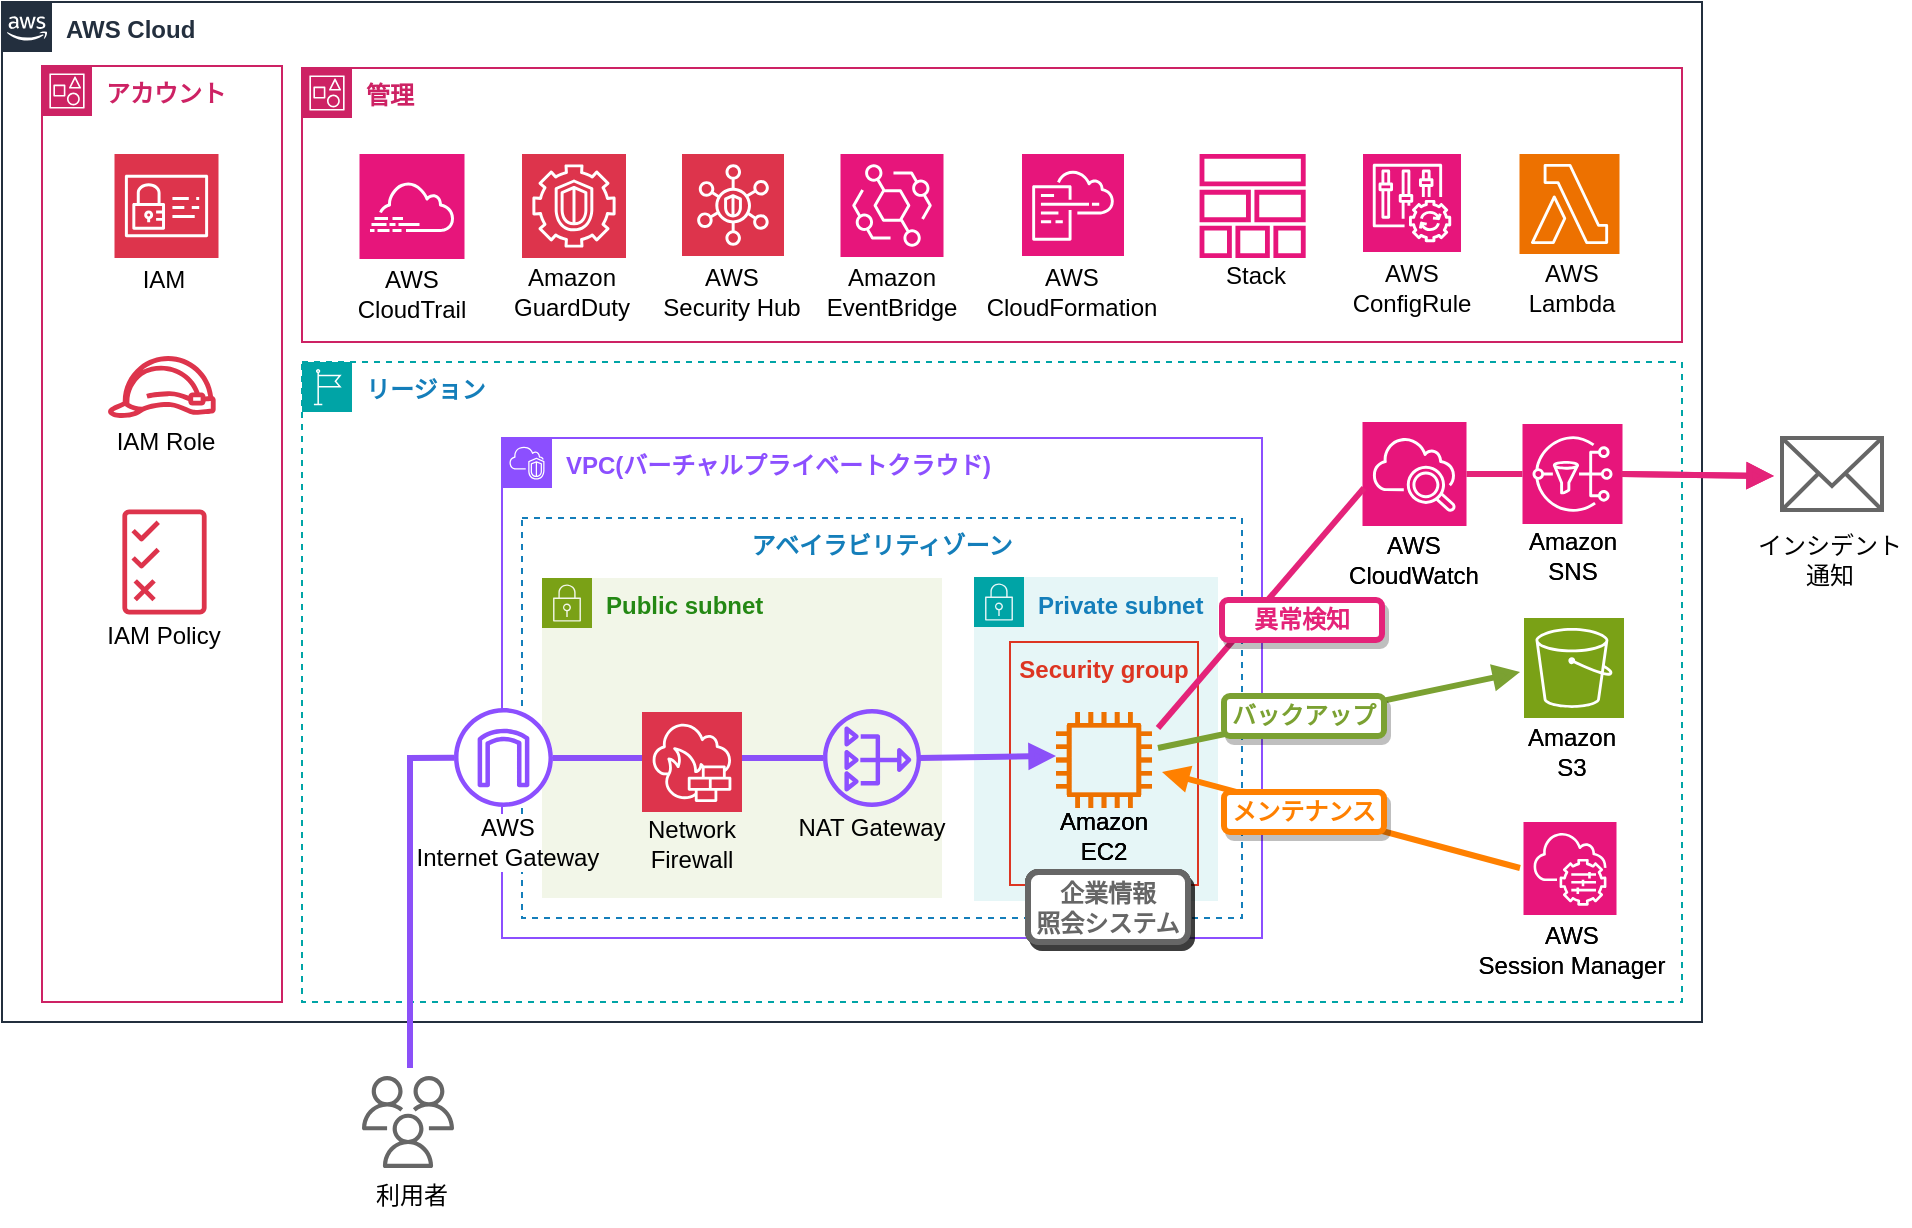 <mxfile version="26.1.2">
  <diagram id="wS0xfYaGGSN6uK0Eu00o" name="修正版">
    <mxGraphModel dx="1188" dy="629" grid="1" gridSize="10" guides="1" tooltips="1" connect="1" arrows="1" fold="1" page="1" pageScale="1" pageWidth="827" pageHeight="1169" math="0" shadow="0">
      <root>
        <mxCell id="0" />
        <mxCell id="ag140qJKRGpbqsQz48VF-1" value="AWS Cloud" style="locked=1;" parent="0" />
        <mxCell id="ag140qJKRGpbqsQz48VF-56" value="" style="sketch=0;outlineConnect=0;fontColor=#232F3E;gradientColor=none;fillColor=#ED7100;strokeColor=none;dashed=0;verticalLabelPosition=bottom;verticalAlign=top;align=center;html=1;fontSize=12;fontStyle=0;aspect=fixed;pointerEvents=1;shape=mxgraph.aws4.instance2;" parent="ag140qJKRGpbqsQz48VF-1" vertex="1">
          <mxGeometry x="607.001" y="465" width="48" height="48" as="geometry" />
        </mxCell>
        <mxCell id="ag140qJKRGpbqsQz48VF-275" value="&lt;b&gt;管理&lt;/b&gt;" style="points=[[0,0],[0.25,0],[0.5,0],[0.75,0],[1,0],[1,0.25],[1,0.5],[1,0.75],[1,1],[0.75,1],[0.5,1],[0.25,1],[0,1],[0,0.75],[0,0.5],[0,0.25]];outlineConnect=0;gradientColor=none;html=1;whiteSpace=wrap;fontSize=12;fontStyle=0;container=1;pointerEvents=0;collapsible=0;recursiveResize=0;shape=mxgraph.aws4.group;grIcon=mxgraph.aws4.group_account;strokeColor=#CD2264;fillColor=none;verticalAlign=top;align=left;spacingLeft=30;fontColor=#CD2264;dashed=0;" parent="ag140qJKRGpbqsQz48VF-1" vertex="1">
          <mxGeometry x="230" y="183" width="690" height="137" as="geometry" />
        </mxCell>
        <mxCell id="ag140qJKRGpbqsQz48VF-276" value="" style="sketch=0;points=[[0,0,0],[0.25,0,0],[0.5,0,0],[0.75,0,0],[1,0,0],[0,1,0],[0.25,1,0],[0.5,1,0],[0.75,1,0],[1,1,0],[0,0.25,0],[0,0.5,0],[0,0.75,0],[1,0.25,0],[1,0.5,0],[1,0.75,0]];points=[[0,0,0],[0.25,0,0],[0.5,0,0],[0.75,0,0],[1,0,0],[0,1,0],[0.25,1,0],[0.5,1,0],[0.75,1,0],[1,1,0],[0,0.25,0],[0,0.5,0],[0,0.75,0],[1,0.25,0],[1,0.5,0],[1,0.75,0]];outlineConnect=0;fontColor=#232F3E;fillColor=#E7157B;strokeColor=#ffffff;dashed=0;verticalLabelPosition=bottom;verticalAlign=top;align=center;html=1;fontSize=12;fontStyle=0;aspect=fixed;shape=mxgraph.aws4.resourceIcon;resIcon=mxgraph.aws4.cloudtrail;" parent="ag140qJKRGpbqsQz48VF-275" vertex="1">
          <mxGeometry x="28.75" y="43" width="52.5" height="52.5" as="geometry" />
        </mxCell>
        <mxCell id="ag140qJKRGpbqsQz48VF-277" value="AWS&lt;div&gt;CloudTrail&lt;/div&gt;" style="text;html=1;align=center;verticalAlign=middle;whiteSpace=wrap;rounded=0;" parent="ag140qJKRGpbqsQz48VF-275" vertex="1">
          <mxGeometry x="10" y="97.5" width="90" height="30.5" as="geometry" />
        </mxCell>
        <mxCell id="ag140qJKRGpbqsQz48VF-278" value="" style="sketch=0;points=[[0,0,0],[0.25,0,0],[0.5,0,0],[0.75,0,0],[1,0,0],[0,1,0],[0.25,1,0],[0.5,1,0],[0.75,1,0],[1,1,0],[0,0.25,0],[0,0.5,0],[0,0.75,0],[1,0.25,0],[1,0.5,0],[1,0.75,0]];outlineConnect=0;fontColor=#232F3E;fillColor=#E7157B;strokeColor=#ffffff;dashed=0;verticalLabelPosition=bottom;verticalAlign=top;align=center;html=1;fontSize=12;fontStyle=0;aspect=fixed;shape=mxgraph.aws4.resourceIcon;resIcon=mxgraph.aws4.eventbridge;" parent="ag140qJKRGpbqsQz48VF-275" vertex="1">
          <mxGeometry x="269.25" y="43" width="51.5" height="51.5" as="geometry" />
        </mxCell>
        <mxCell id="ag140qJKRGpbqsQz48VF-279" value="&lt;div&gt;Amazon&lt;/div&gt;EventBridge" style="text;html=1;align=center;verticalAlign=middle;whiteSpace=wrap;rounded=0;" parent="ag140qJKRGpbqsQz48VF-275" vertex="1">
          <mxGeometry x="250" y="96.5" width="90" height="31.5" as="geometry" />
        </mxCell>
        <mxCell id="ag140qJKRGpbqsQz48VF-280" value="" style="sketch=0;outlineConnect=0;fontColor=#232F3E;gradientColor=none;fillColor=#E7157B;strokeColor=none;dashed=0;verticalLabelPosition=bottom;verticalAlign=top;align=center;html=1;fontSize=12;fontStyle=0;aspect=fixed;pointerEvents=1;shape=mxgraph.aws4.stack;" parent="ag140qJKRGpbqsQz48VF-275" vertex="1">
          <mxGeometry x="448.63" y="43" width="53.37" height="52" as="geometry" />
        </mxCell>
        <mxCell id="ag140qJKRGpbqsQz48VF-281" value="&lt;div&gt;Stack&lt;/div&gt;" style="text;html=1;align=center;verticalAlign=middle;whiteSpace=wrap;rounded=0;" parent="ag140qJKRGpbqsQz48VF-275" vertex="1">
          <mxGeometry x="432" y="94.5" width="90" height="18.5" as="geometry" />
        </mxCell>
        <mxCell id="ag140qJKRGpbqsQz48VF-282" value="" style="sketch=0;points=[[0,0,0],[0.25,0,0],[0.5,0,0],[0.75,0,0],[1,0,0],[0,1,0],[0.25,1,0],[0.5,1,0],[0.75,1,0],[1,1,0],[0,0.25,0],[0,0.5,0],[0,0.75,0],[1,0.25,0],[1,0.5,0],[1,0.75,0]];points=[[0,0,0],[0.25,0,0],[0.5,0,0],[0.75,0,0],[1,0,0],[0,1,0],[0.25,1,0],[0.5,1,0],[0.75,1,0],[1,1,0],[0,0.25,0],[0,0.5,0],[0,0.75,0],[1,0.25,0],[1,0.5,0],[1,0.75,0]];outlineConnect=0;fontColor=#232F3E;fillColor=#E7157B;strokeColor=#ffffff;dashed=0;verticalLabelPosition=bottom;verticalAlign=top;align=center;html=1;fontSize=12;fontStyle=0;aspect=fixed;shape=mxgraph.aws4.resourceIcon;resIcon=mxgraph.aws4.cloudformation;" parent="ag140qJKRGpbqsQz48VF-275" vertex="1">
          <mxGeometry x="360" y="43" width="51" height="51" as="geometry" />
        </mxCell>
        <mxCell id="ag140qJKRGpbqsQz48VF-283" value="&lt;div&gt;AWS&lt;/div&gt;&lt;div&gt;CloudFormation&lt;/div&gt;" style="text;html=1;align=center;verticalAlign=middle;whiteSpace=wrap;rounded=0;" parent="ag140qJKRGpbqsQz48VF-275" vertex="1">
          <mxGeometry x="340" y="96.5" width="90" height="31.5" as="geometry" />
        </mxCell>
        <mxCell id="ag140qJKRGpbqsQz48VF-284" value="" style="sketch=0;points=[[0,0,0],[0.25,0,0],[0.5,0,0],[0.75,0,0],[1,0,0],[0,1,0],[0.25,1,0],[0.5,1,0],[0.75,1,0],[1,1,0],[0,0.25,0],[0,0.5,0],[0,0.75,0],[1,0.25,0],[1,0.5,0],[1,0.75,0]];outlineConnect=0;fontColor=#232F3E;fillColor=#DD344C;strokeColor=#ffffff;dashed=0;verticalLabelPosition=bottom;verticalAlign=top;align=center;html=1;fontSize=12;fontStyle=0;aspect=fixed;shape=mxgraph.aws4.resourceIcon;resIcon=mxgraph.aws4.guardduty;" parent="ag140qJKRGpbqsQz48VF-275" vertex="1">
          <mxGeometry x="110" y="43" width="52" height="52" as="geometry" />
        </mxCell>
        <mxCell id="ag140qJKRGpbqsQz48VF-285" value="&lt;div&gt;Amazon&lt;/div&gt;GuardDuty" style="text;html=1;align=center;verticalAlign=middle;whiteSpace=wrap;rounded=0;" parent="ag140qJKRGpbqsQz48VF-275" vertex="1">
          <mxGeometry x="90" y="96.5" width="90" height="31.5" as="geometry" />
        </mxCell>
        <mxCell id="ag140qJKRGpbqsQz48VF-286" value="" style="sketch=0;points=[[0,0,0],[0.25,0,0],[0.5,0,0],[0.75,0,0],[1,0,0],[0,1,0],[0.25,1,0],[0.5,1,0],[0.75,1,0],[1,1,0],[0,0.25,0],[0,0.5,0],[0,0.75,0],[1,0.25,0],[1,0.5,0],[1,0.75,0]];outlineConnect=0;fontColor=#232F3E;fillColor=#DD344C;strokeColor=#ffffff;dashed=0;verticalLabelPosition=bottom;verticalAlign=top;align=center;html=1;fontSize=12;fontStyle=0;aspect=fixed;shape=mxgraph.aws4.resourceIcon;resIcon=mxgraph.aws4.security_hub;" parent="ag140qJKRGpbqsQz48VF-275" vertex="1">
          <mxGeometry x="190" y="43" width="51" height="51" as="geometry" />
        </mxCell>
        <mxCell id="ag140qJKRGpbqsQz48VF-287" value="&lt;div&gt;AWS&lt;/div&gt;&lt;div&gt;Security Hub&lt;/div&gt;" style="text;html=1;align=center;verticalAlign=middle;whiteSpace=wrap;rounded=0;" parent="ag140qJKRGpbqsQz48VF-275" vertex="1">
          <mxGeometry x="170" y="96.5" width="90" height="31.5" as="geometry" />
        </mxCell>
        <mxCell id="ag140qJKRGpbqsQz48VF-288" value="" style="sketch=0;points=[[0,0,0],[0.25,0,0],[0.5,0,0],[0.75,0,0],[1,0,0],[0,1,0],[0.25,1,0],[0.5,1,0],[0.75,1,0],[1,1,0],[0,0.25,0],[0,0.5,0],[0,0.75,0],[1,0.25,0],[1,0.5,0],[1,0.75,0]];points=[[0,0,0],[0.25,0,0],[0.5,0,0],[0.75,0,0],[1,0,0],[0,1,0],[0.25,1,0],[0.5,1,0],[0.75,1,0],[1,1,0],[0,0.25,0],[0,0.5,0],[0,0.75,0],[1,0.25,0],[1,0.5,0],[1,0.75,0]];outlineConnect=0;fontColor=#232F3E;fillColor=#E7157B;strokeColor=#ffffff;dashed=0;verticalLabelPosition=bottom;verticalAlign=top;align=center;html=1;fontSize=12;fontStyle=0;aspect=fixed;shape=mxgraph.aws4.resourceIcon;resIcon=mxgraph.aws4.config;" parent="ag140qJKRGpbqsQz48VF-275" vertex="1">
          <mxGeometry x="530.5" y="43" width="49" height="49" as="geometry" />
        </mxCell>
        <mxCell id="ag140qJKRGpbqsQz48VF-289" value="&lt;div&gt;AWS&lt;/div&gt;&lt;div&gt;ConfigRule&lt;/div&gt;" style="text;html=1;align=center;verticalAlign=middle;whiteSpace=wrap;rounded=0;" parent="ag140qJKRGpbqsQz48VF-275" vertex="1">
          <mxGeometry x="510" y="94.5" width="90" height="31.5" as="geometry" />
        </mxCell>
        <mxCell id="ag140qJKRGpbqsQz48VF-290" value="" style="sketch=0;points=[[0,0,0],[0.25,0,0],[0.5,0,0],[0.75,0,0],[1,0,0],[0,1,0],[0.25,1,0],[0.5,1,0],[0.75,1,0],[1,1,0],[0,0.25,0],[0,0.5,0],[0,0.75,0],[1,0.25,0],[1,0.5,0],[1,0.75,0]];outlineConnect=0;fontColor=#232F3E;fillColor=#ED7100;strokeColor=#ffffff;dashed=0;verticalLabelPosition=bottom;verticalAlign=top;align=center;html=1;fontSize=12;fontStyle=0;aspect=fixed;shape=mxgraph.aws4.resourceIcon;resIcon=mxgraph.aws4.lambda;" parent="ag140qJKRGpbqsQz48VF-275" vertex="1">
          <mxGeometry x="608.75" y="43" width="50" height="50" as="geometry" />
        </mxCell>
        <mxCell id="ag140qJKRGpbqsQz48VF-388" value="&lt;b&gt;アカウント&lt;/b&gt;" style="points=[[0,0],[0.25,0],[0.5,0],[0.75,0],[1,0],[1,0.25],[1,0.5],[1,0.75],[1,1],[0.75,1],[0.5,1],[0.25,1],[0,1],[0,0.75],[0,0.5],[0,0.25]];outlineConnect=0;gradientColor=none;html=1;whiteSpace=wrap;fontSize=12;fontStyle=0;container=1;pointerEvents=0;collapsible=0;recursiveResize=0;shape=mxgraph.aws4.group;grIcon=mxgraph.aws4.group_account;strokeColor=#CD2264;fillColor=none;verticalAlign=top;align=left;spacingLeft=30;fontColor=#CD2264;dashed=0;" parent="ag140qJKRGpbqsQz48VF-1" vertex="1">
          <mxGeometry x="100" y="182" width="120" height="468" as="geometry" />
        </mxCell>
        <mxCell id="ag140qJKRGpbqsQz48VF-389" value="IAM" style="text;html=1;align=center;verticalAlign=middle;whiteSpace=wrap;rounded=0;" parent="ag140qJKRGpbqsQz48VF-388" vertex="1">
          <mxGeometry x="31.41" y="97" width="60" height="20" as="geometry" />
        </mxCell>
        <mxCell id="ag140qJKRGpbqsQz48VF-394" value="" style="sketch=0;points=[[0,0,0],[0.25,0,0],[0.5,0,0],[0.75,0,0],[1,0,0],[0,1,0],[0.25,1,0],[0.5,1,0],[0.75,1,0],[1,1,0],[0,0.25,0],[0,0.5,0],[0,0.75,0],[1,0.25,0],[1,0.5,0],[1,0.75,0]];outlineConnect=0;fontColor=#232F3E;fillColor=#DD344C;strokeColor=#ffffff;dashed=0;verticalLabelPosition=bottom;verticalAlign=top;align=center;html=1;fontSize=12;fontStyle=0;aspect=fixed;shape=mxgraph.aws4.resourceIcon;resIcon=mxgraph.aws4.identity_and_access_management;" parent="ag140qJKRGpbqsQz48VF-388" vertex="1">
          <mxGeometry x="36.25" y="44" width="52" height="52" as="geometry" />
        </mxCell>
        <mxCell id="ag140qJKRGpbqsQz48VF-526" value="&lt;b&gt;AWS Cloud&lt;/b&gt;" style="points=[[0,0],[0.25,0],[0.5,0],[0.75,0],[1,0],[1,0.25],[1,0.5],[1,0.75],[1,1],[0.75,1],[0.5,1],[0.25,1],[0,1],[0,0.75],[0,0.5],[0,0.25]];outlineConnect=0;gradientColor=none;html=1;whiteSpace=wrap;fontSize=12;fontStyle=0;container=1;pointerEvents=0;collapsible=0;recursiveResize=0;shape=mxgraph.aws4.group;grIcon=mxgraph.aws4.group_aws_cloud_alt;strokeColor=#232F3E;fillColor=none;verticalAlign=top;align=left;spacingLeft=30;fontColor=#232F3E;dashed=0;" parent="ag140qJKRGpbqsQz48VF-1" vertex="1">
          <mxGeometry x="80" y="150" width="850" height="510" as="geometry" />
        </mxCell>
        <mxCell id="ag140qJKRGpbqsQz48VF-390" value="" style="sketch=0;outlineConnect=0;fontColor=#232F3E;gradientColor=none;fillColor=#DD344C;strokeColor=none;dashed=0;verticalLabelPosition=bottom;verticalAlign=top;align=center;html=1;fontSize=12;fontStyle=0;aspect=fixed;pointerEvents=1;shape=mxgraph.aws4.role;" parent="ag140qJKRGpbqsQz48VF-526" vertex="1">
          <mxGeometry x="52.43" y="177" width="54.96" height="31" as="geometry" />
        </mxCell>
        <mxCell id="ag140qJKRGpbqsQz48VF-391" value="IAM Role" style="text;html=1;align=center;verticalAlign=middle;whiteSpace=wrap;rounded=0;" parent="ag140qJKRGpbqsQz48VF-526" vertex="1">
          <mxGeometry x="52.25" y="210" width="60" height="20" as="geometry" />
        </mxCell>
        <mxCell id="ag140qJKRGpbqsQz48VF-392" value="IAM Policy" style="text;html=1;align=center;verticalAlign=middle;whiteSpace=wrap;rounded=0;" parent="ag140qJKRGpbqsQz48VF-526" vertex="1">
          <mxGeometry x="51.25" y="307" width="60" height="20" as="geometry" />
        </mxCell>
        <mxCell id="AHDB8tS_1ph9hOhEc5bJ-2" value="" style="sketch=0;outlineConnect=0;fontColor=#232F3E;gradientColor=none;fillColor=#DD344C;strokeColor=none;dashed=0;verticalLabelPosition=bottom;verticalAlign=top;align=center;html=1;fontSize=12;fontStyle=0;aspect=fixed;pointerEvents=1;shape=mxgraph.aws4.permissions;" parent="ag140qJKRGpbqsQz48VF-526" vertex="1">
          <mxGeometry x="60.19" y="253.5" width="42.12" height="53" as="geometry" />
        </mxCell>
        <mxCell id="ag140qJKRGpbqsQz48VF-291" value="&lt;div&gt;AWS&lt;/div&gt;&lt;div&gt;Lambda&lt;/div&gt;" style="text;html=1;align=center;verticalAlign=middle;whiteSpace=wrap;rounded=0;" parent="ag140qJKRGpbqsQz48VF-526" vertex="1">
          <mxGeometry x="740" y="127" width="90" height="31.5" as="geometry" />
        </mxCell>
        <mxCell id="ndeB3HAk6ufjqmhqbEin-0" value="" style="sketch=0;outlineConnect=0;fontColor=#232F3E;gradientColor=none;fillColor=light-dark(#666666, #bec8d4);strokeColor=none;dashed=0;verticalLabelPosition=bottom;verticalAlign=top;align=center;html=1;fontSize=12;fontStyle=0;aspect=fixed;pointerEvents=1;shape=mxgraph.aws4.users;" parent="ag140qJKRGpbqsQz48VF-1" vertex="1">
          <mxGeometry x="260" y="687" width="46" height="46" as="geometry" />
        </mxCell>
        <mxCell id="ag140qJKRGpbqsQz48VF-69" value="Region" style="locked=1;" parent="0" />
        <mxCell id="ag140qJKRGpbqsQz48VF-125" value="Security group" style="fillColor=none;strokeColor=#DD3522;verticalAlign=top;fontStyle=0;fontColor=#DD3522;whiteSpace=wrap;html=1;" parent="ag140qJKRGpbqsQz48VF-69" vertex="1">
          <mxGeometry x="584" y="479" width="94" height="112.5" as="geometry" />
        </mxCell>
        <mxCell id="ag140qJKRGpbqsQz48VF-530" value="&lt;b&gt;リージョン&lt;/b&gt;" style="points=[[0,0],[0.25,0],[0.5,0],[0.75,0],[1,0],[1,0.25],[1,0.5],[1,0.75],[1,1],[0.75,1],[0.5,1],[0.25,1],[0,1],[0,0.75],[0,0.5],[0,0.25]];outlineConnect=0;gradientColor=none;html=1;whiteSpace=wrap;fontSize=12;fontStyle=0;container=1;pointerEvents=0;collapsible=0;recursiveResize=0;shape=mxgraph.aws4.group;grIcon=mxgraph.aws4.group_region;strokeColor=#00A4A6;fillColor=none;verticalAlign=top;align=left;spacingLeft=30;fontColor=#147EBA;dashed=1;movable=1;resizable=1;rotatable=1;deletable=1;editable=1;locked=0;connectable=1;" parent="ag140qJKRGpbqsQz48VF-69" vertex="1">
          <mxGeometry x="230" y="330" width="690" height="320" as="geometry" />
        </mxCell>
        <mxCell id="ag140qJKRGpbqsQz48VF-137" value="VPC" style="locked=1;" parent="0" />
        <mxCell id="ag140qJKRGpbqsQz48VF-533" value="&lt;font style=&quot;color: light-dark(rgb(140, 79, 255), rgb(237, 237, 237));&quot;&gt;&lt;b&gt;VPC(バーチャルプライベートクラウド)&lt;/b&gt;&lt;/font&gt;" style="points=[[0,0],[0.25,0],[0.5,0],[0.75,0],[1,0],[1,0.25],[1,0.5],[1,0.75],[1,1],[0.75,1],[0.5,1],[0.25,1],[0,1],[0,0.75],[0,0.5],[0,0.25]];outlineConnect=0;gradientColor=none;html=1;whiteSpace=wrap;fontSize=12;fontStyle=0;container=1;pointerEvents=0;collapsible=0;recursiveResize=0;shape=mxgraph.aws4.group;grIcon=mxgraph.aws4.group_vpc2;strokeColor=#8C4FFF;fillColor=none;verticalAlign=top;align=left;spacingLeft=30;fontColor=#AAB7B8;dashed=0;movable=1;resizable=1;rotatable=1;deletable=1;editable=1;locked=0;connectable=1;" parent="ag140qJKRGpbqsQz48VF-137" vertex="1">
          <mxGeometry x="330" y="368" width="380" height="250" as="geometry" />
        </mxCell>
        <mxCell id="ag140qJKRGpbqsQz48VF-205" value="AZ" style="locked=1;" parent="0" />
        <mxCell id="ag140qJKRGpbqsQz48VF-261" value="Security group" style="fillColor=none;strokeColor=#DD3522;verticalAlign=top;fontStyle=0;fontColor=#DD3522;whiteSpace=wrap;html=1;" parent="ag140qJKRGpbqsQz48VF-205" vertex="1">
          <mxGeometry x="584" y="479" width="94" height="112.5" as="geometry" />
        </mxCell>
        <mxCell id="ag140qJKRGpbqsQz48VF-523" value="&lt;b&gt;アベイラビリティゾーン&lt;/b&gt;" style="fillColor=none;strokeColor=#147EBA;dashed=1;verticalAlign=top;fontStyle=0;fontColor=#147EBA;whiteSpace=wrap;html=1;movable=1;resizable=1;rotatable=1;deletable=1;editable=1;locked=0;connectable=1;" parent="ag140qJKRGpbqsQz48VF-205" vertex="1">
          <mxGeometry x="340" y="408" width="360" height="200" as="geometry" />
        </mxCell>
        <mxCell id="ag140qJKRGpbqsQz48VF-273" value="Subnet" style="locked=1;" parent="0" />
        <mxCell id="ag140qJKRGpbqsQz48VF-535" value="&lt;b&gt;Private subnet&lt;/b&gt;" style="points=[[0,0],[0.25,0],[0.5,0],[0.75,0],[1,0],[1,0.25],[1,0.5],[1,0.75],[1,1],[0.75,1],[0.5,1],[0.25,1],[0,1],[0,0.75],[0,0.5],[0,0.25]];outlineConnect=0;gradientColor=none;html=1;whiteSpace=wrap;fontSize=12;fontStyle=0;container=1;pointerEvents=0;collapsible=0;recursiveResize=0;shape=mxgraph.aws4.group;grIcon=mxgraph.aws4.group_security_group;grStroke=0;strokeColor=#00A4A6;fillColor=#E6F6F7;verticalAlign=top;align=left;spacingLeft=30;fontColor=#147EBA;dashed=0;movable=1;resizable=1;rotatable=1;deletable=1;editable=1;locked=0;connectable=1;" parent="ag140qJKRGpbqsQz48VF-273" vertex="1">
          <mxGeometry x="566" y="437.5" width="122" height="162" as="geometry" />
        </mxCell>
        <mxCell id="ag140qJKRGpbqsQz48VF-536" value="&lt;b&gt;Public subnet&lt;/b&gt;" style="points=[[0,0],[0.25,0],[0.5,0],[0.75,0],[1,0],[1,0.25],[1,0.5],[1,0.75],[1,1],[0.75,1],[0.5,1],[0.25,1],[0,1],[0,0.75],[0,0.5],[0,0.25]];outlineConnect=0;gradientColor=none;html=1;whiteSpace=wrap;fontSize=12;fontStyle=0;container=1;pointerEvents=0;collapsible=0;recursiveResize=0;shape=mxgraph.aws4.group;grIcon=mxgraph.aws4.group_security_group;grStroke=0;strokeColor=#7AA116;fillColor=#F2F6E8;verticalAlign=top;align=left;spacingLeft=30;fontColor=#248814;dashed=0;" parent="ag140qJKRGpbqsQz48VF-273" vertex="1">
          <mxGeometry x="350" y="438" width="200" height="160" as="geometry" />
        </mxCell>
        <mxCell id="ag140qJKRGpbqsQz48VF-537" value="Group" style="locked=1;" parent="0" />
        <mxCell id="ag140qJKRGpbqsQz48VF-538" value="&lt;b&gt;Security group&lt;/b&gt;" style="fillColor=none;strokeColor=#DD3522;verticalAlign=top;fontStyle=0;fontColor=#DD3522;whiteSpace=wrap;html=1;" parent="ag140qJKRGpbqsQz48VF-537" vertex="1">
          <mxGeometry x="584" y="470" width="94" height="121.5" as="geometry" />
        </mxCell>
        <mxCell id="ag140qJKRGpbqsQz48VF-274" value="sonota" style="" parent="0" />
        <mxCell id="ag140qJKRGpbqsQz48VF-420" value="Amazon&lt;div&gt;EC2&lt;/div&gt;" style="text;html=1;align=center;verticalAlign=middle;whiteSpace=wrap;rounded=0;" parent="ag140qJKRGpbqsQz48VF-274" vertex="1">
          <mxGeometry x="595" y="552" width="72" height="30.5" as="geometry" />
        </mxCell>
        <mxCell id="ag140qJKRGpbqsQz48VF-421" value="" style="sketch=0;outlineConnect=0;fontColor=#232F3E;gradientColor=none;fillColor=#ED7100;strokeColor=none;dashed=0;verticalLabelPosition=bottom;verticalAlign=top;align=center;html=1;fontSize=12;fontStyle=0;aspect=fixed;pointerEvents=1;shape=mxgraph.aws4.instance2;" parent="ag140qJKRGpbqsQz48VF-274" vertex="1">
          <mxGeometry x="607.001" y="505" width="48" height="48" as="geometry" />
        </mxCell>
        <mxCell id="ag140qJKRGpbqsQz48VF-423" value="Amazon&lt;div&gt;EC2&lt;/div&gt;" style="text;html=1;align=center;verticalAlign=middle;whiteSpace=wrap;rounded=0;" parent="ag140qJKRGpbqsQz48VF-274" vertex="1">
          <mxGeometry x="595" y="552" width="72" height="30.5" as="geometry" />
        </mxCell>
        <mxCell id="ag140qJKRGpbqsQz48VF-424" value="" style="sketch=0;outlineConnect=0;fontColor=#232F3E;gradientColor=none;fillColor=#ED7100;strokeColor=none;dashed=0;verticalLabelPosition=bottom;verticalAlign=top;align=center;html=1;fontSize=12;fontStyle=0;aspect=fixed;pointerEvents=1;shape=mxgraph.aws4.instance2;" parent="ag140qJKRGpbqsQz48VF-274" vertex="1">
          <mxGeometry x="607.001" y="505" width="48" height="48" as="geometry" />
        </mxCell>
        <mxCell id="ag140qJKRGpbqsQz48VF-426" value="Amazon&lt;div&gt;EC2&lt;/div&gt;" style="text;html=1;align=center;verticalAlign=middle;whiteSpace=wrap;rounded=0;" parent="ag140qJKRGpbqsQz48VF-274" vertex="1">
          <mxGeometry x="595" y="552" width="72" height="30.5" as="geometry" />
        </mxCell>
        <mxCell id="ag140qJKRGpbqsQz48VF-427" value="" style="sketch=0;outlineConnect=0;fontColor=#232F3E;gradientColor=none;fillColor=#ED7100;strokeColor=none;dashed=0;verticalLabelPosition=bottom;verticalAlign=top;align=center;html=1;fontSize=12;fontStyle=0;aspect=fixed;pointerEvents=1;shape=mxgraph.aws4.instance2;" parent="ag140qJKRGpbqsQz48VF-274" vertex="1">
          <mxGeometry x="607.001" y="505" width="48" height="48" as="geometry" />
        </mxCell>
        <mxCell id="ag140qJKRGpbqsQz48VF-429" value="" style="sketch=0;outlineConnect=0;fontColor=#232F3E;gradientColor=none;fillColor=#ED7100;strokeColor=none;dashed=0;verticalLabelPosition=bottom;verticalAlign=top;align=center;html=1;fontSize=12;fontStyle=0;aspect=fixed;pointerEvents=1;shape=mxgraph.aws4.instance2;" parent="ag140qJKRGpbqsQz48VF-274" vertex="1">
          <mxGeometry x="607.001" y="505" width="48" height="48" as="geometry" />
        </mxCell>
        <mxCell id="ag140qJKRGpbqsQz48VF-431" value="" style="sketch=0;points=[[0,0,0],[0.25,0,0],[0.5,0,0],[0.75,0,0],[1,0,0],[0,1,0],[0.25,1,0],[0.5,1,0],[0.75,1,0],[1,1,0],[0,0.25,0],[0,0.5,0],[0,0.75,0],[1,0.25,0],[1,0.5,0],[1,0.75,0]];points=[[0,0,0],[0.25,0,0],[0.5,0,0],[0.75,0,0],[1,0,0],[0,1,0],[0.25,1,0],[0.5,1,0],[0.75,1,0],[1,1,0],[0,0.25,0],[0,0.5,0],[0,0.75,0],[1,0.25,0],[1,0.5,0],[1,0.75,0]];outlineConnect=0;fontColor=#232F3E;fillColor=#E7157B;strokeColor=#ffffff;dashed=0;verticalLabelPosition=bottom;verticalAlign=top;align=center;html=1;fontSize=12;fontStyle=0;aspect=fixed;shape=mxgraph.aws4.resourceIcon;resIcon=mxgraph.aws4.systems_manager;" parent="ag140qJKRGpbqsQz48VF-274" vertex="1">
          <mxGeometry x="840.75" y="560" width="46.5" height="46.5" as="geometry" />
        </mxCell>
        <mxCell id="ag140qJKRGpbqsQz48VF-432" value="AWS&lt;div&gt;Session Manager&lt;/div&gt;" style="text;html=1;align=center;verticalAlign=middle;whiteSpace=wrap;rounded=0;" parent="ag140qJKRGpbqsQz48VF-274" vertex="1">
          <mxGeometry x="810" y="608" width="110" height="32" as="geometry" />
        </mxCell>
        <mxCell id="ag140qJKRGpbqsQz48VF-436" value="Amazon&lt;div&gt;S3&lt;/div&gt;" style="text;html=1;align=center;verticalAlign=middle;whiteSpace=wrap;rounded=0;" parent="ag140qJKRGpbqsQz48VF-274" vertex="1">
          <mxGeometry x="820" y="509" width="90" height="32" as="geometry" />
        </mxCell>
        <mxCell id="ag140qJKRGpbqsQz48VF-437" value="" style="sketch=0;points=[[0,0,0],[0.25,0,0],[0.5,0,0],[0.75,0,0],[1,0,0],[0,1,0],[0.25,1,0],[0.5,1,0],[0.75,1,0],[1,1,0],[0,0.25,0],[0,0.5,0],[0,0.75,0],[1,0.25,0],[1,0.5,0],[1,0.75,0]];outlineConnect=0;fontColor=#232F3E;fillColor=#7AA116;strokeColor=#ffffff;dashed=0;verticalLabelPosition=bottom;verticalAlign=top;align=center;html=1;fontSize=12;fontStyle=0;aspect=fixed;shape=mxgraph.aws4.resourceIcon;resIcon=mxgraph.aws4.s3;" parent="ag140qJKRGpbqsQz48VF-274" vertex="1">
          <mxGeometry x="841" y="458" width="50" height="50" as="geometry" />
        </mxCell>
        <mxCell id="ag140qJKRGpbqsQz48VF-438" value="" style="sketch=0;points=[[0,0,0],[0.25,0,0],[0.5,0,0],[0.75,0,0],[1,0,0],[0,1,0],[0.25,1,0],[0.5,1,0],[0.75,1,0],[1,1,0],[0,0.25,0],[0,0.5,0],[0,0.75,0],[1,0.25,0],[1,0.5,0],[1,0.75,0]];points=[[0,0,0],[0.25,0,0],[0.5,0,0],[0.75,0,0],[1,0,0],[0,1,0],[0.25,1,0],[0.5,1,0],[0.75,1,0],[1,1,0],[0,0.25,0],[0,0.5,0],[0,0.75,0],[1,0.25,0],[1,0.5,0],[1,0.75,0]];outlineConnect=0;fontColor=#232F3E;fillColor=#E7157B;strokeColor=#ffffff;dashed=0;verticalLabelPosition=bottom;verticalAlign=top;align=center;html=1;fontSize=12;fontStyle=0;aspect=fixed;shape=mxgraph.aws4.resourceIcon;resIcon=mxgraph.aws4.cloudwatch_2;" parent="ag140qJKRGpbqsQz48VF-274" vertex="1">
          <mxGeometry x="760.25" y="360" width="52" height="52" as="geometry" />
        </mxCell>
        <mxCell id="ag140qJKRGpbqsQz48VF-439" value="AWS&lt;div&gt;CloudWatch&lt;/div&gt;" style="text;html=1;align=center;verticalAlign=middle;whiteSpace=wrap;rounded=0;" parent="ag140qJKRGpbqsQz48VF-274" vertex="1">
          <mxGeometry x="741.25" y="415" width="90" height="28" as="geometry" />
        </mxCell>
        <mxCell id="ag140qJKRGpbqsQz48VF-440" value="" style="sketch=0;points=[[0,0,0],[0.25,0,0],[0.5,0,0],[0.75,0,0],[1,0,0],[0,1,0],[0.25,1,0],[0.5,1,0],[0.75,1,0],[1,1,0],[0,0.25,0],[0,0.5,0],[0,0.75,0],[1,0.25,0],[1,0.5,0],[1,0.75,0]];outlineConnect=0;fontColor=#232F3E;fillColor=#E7157B;strokeColor=#ffffff;dashed=0;verticalLabelPosition=bottom;verticalAlign=top;align=center;html=1;fontSize=12;fontStyle=0;aspect=fixed;shape=mxgraph.aws4.resourceIcon;resIcon=mxgraph.aws4.sns;" parent="ag140qJKRGpbqsQz48VF-274" vertex="1">
          <mxGeometry x="840.25" y="361" width="50" height="50" as="geometry" />
        </mxCell>
        <mxCell id="ag140qJKRGpbqsQz48VF-441" value="Amazon&lt;div&gt;SNS&lt;/div&gt;" style="text;html=1;align=center;verticalAlign=middle;whiteSpace=wrap;rounded=0;" parent="ag140qJKRGpbqsQz48VF-274" vertex="1">
          <mxGeometry x="841.25" y="413" width="49" height="27" as="geometry" />
        </mxCell>
        <mxCell id="ag140qJKRGpbqsQz48VF-442" style="rounded=0;orthogonalLoop=1;jettySize=auto;html=1;endArrow=none;startFill=0;strokeWidth=3;strokeColor=light-dark(#e42379, #00a200);exitX=1;exitY=0.5;exitDx=0;exitDy=0;exitPerimeter=0;entryX=0;entryY=0.5;entryDx=0;entryDy=0;entryPerimeter=0;" parent="ag140qJKRGpbqsQz48VF-274" source="ag140qJKRGpbqsQz48VF-438" target="ag140qJKRGpbqsQz48VF-440" edge="1">
          <mxGeometry relative="1" as="geometry">
            <mxPoint x="750" y="477" as="sourcePoint" />
            <mxPoint x="856" y="384" as="targetPoint" />
          </mxGeometry>
        </mxCell>
        <mxCell id="ag140qJKRGpbqsQz48VF-443" style="rounded=0;orthogonalLoop=1;jettySize=auto;html=1;endArrow=block;startFill=0;strokeWidth=3;strokeColor=light-dark(#e42379, #00a200);exitX=1;exitY=0.5;exitDx=0;exitDy=0;exitPerimeter=0;endFill=1;" parent="ag140qJKRGpbqsQz48VF-274" edge="1">
          <mxGeometry relative="1" as="geometry">
            <mxPoint x="889.75" y="386" as="sourcePoint" />
            <mxPoint x="966" y="387" as="targetPoint" />
          </mxGeometry>
        </mxCell>
        <mxCell id="ag140qJKRGpbqsQz48VF-445" value="インシデント&lt;div&gt;通知&lt;/div&gt;" style="text;html=1;align=center;verticalAlign=middle;whiteSpace=wrap;rounded=0;" parent="ag140qJKRGpbqsQz48VF-274" vertex="1">
          <mxGeometry x="954" y="414" width="80" height="30" as="geometry" />
        </mxCell>
        <mxCell id="ag140qJKRGpbqsQz48VF-448" style="rounded=0;orthogonalLoop=1;jettySize=auto;html=1;endArrow=block;startFill=0;strokeWidth=3;strokeColor=#FF8000;endFill=1;" parent="ag140qJKRGpbqsQz48VF-274" edge="1">
          <mxGeometry relative="1" as="geometry">
            <mxPoint x="839" y="583" as="sourcePoint" />
            <mxPoint x="660" y="535" as="targetPoint" />
            <Array as="points" />
          </mxGeometry>
        </mxCell>
        <mxCell id="ag140qJKRGpbqsQz48VF-451" value="AWS&lt;div&gt;Session Manager&lt;/div&gt;" style="text;html=1;align=center;verticalAlign=middle;whiteSpace=wrap;rounded=0;" parent="ag140qJKRGpbqsQz48VF-274" vertex="1">
          <mxGeometry x="810" y="608" width="110" height="32" as="geometry" />
        </mxCell>
        <mxCell id="ag140qJKRGpbqsQz48VF-455" value="Amazon&lt;div&gt;S3&lt;/div&gt;" style="text;html=1;align=center;verticalAlign=middle;whiteSpace=wrap;rounded=0;" parent="ag140qJKRGpbqsQz48VF-274" vertex="1">
          <mxGeometry x="820" y="509" width="90" height="32" as="geometry" />
        </mxCell>
        <mxCell id="ag140qJKRGpbqsQz48VF-458" value="AWS&lt;div&gt;CloudWatch&lt;/div&gt;" style="text;html=1;align=center;verticalAlign=middle;whiteSpace=wrap;rounded=0;" parent="ag140qJKRGpbqsQz48VF-274" vertex="1">
          <mxGeometry x="741.25" y="415" width="90" height="28" as="geometry" />
        </mxCell>
        <mxCell id="ag140qJKRGpbqsQz48VF-460" value="Amazon&lt;div&gt;SNS&lt;/div&gt;" style="text;html=1;align=center;verticalAlign=middle;whiteSpace=wrap;rounded=0;" parent="ag140qJKRGpbqsQz48VF-274" vertex="1">
          <mxGeometry x="841.25" y="413" width="49" height="27" as="geometry" />
        </mxCell>
        <mxCell id="ag140qJKRGpbqsQz48VF-462" style="rounded=0;orthogonalLoop=1;jettySize=auto;html=1;endArrow=block;startFill=0;strokeWidth=3;strokeColor=light-dark(#e42379, #00a200);exitX=1;exitY=0.5;exitDx=0;exitDy=0;exitPerimeter=0;endFill=1;" parent="ag140qJKRGpbqsQz48VF-274" edge="1">
          <mxGeometry relative="1" as="geometry">
            <mxPoint x="889.75" y="386" as="sourcePoint" />
            <mxPoint x="966" y="387" as="targetPoint" />
          </mxGeometry>
        </mxCell>
        <mxCell id="ag140qJKRGpbqsQz48VF-463" style="rounded=0;orthogonalLoop=1;jettySize=auto;html=1;endArrow=block;startFill=0;strokeWidth=3;strokeColor=light-dark(#7ba132, #00a200);endFill=1;" parent="ag140qJKRGpbqsQz48VF-274" edge="1">
          <mxGeometry relative="1" as="geometry">
            <mxPoint x="658" y="523" as="sourcePoint" />
            <mxPoint x="839" y="485" as="targetPoint" />
          </mxGeometry>
        </mxCell>
        <mxCell id="ag140qJKRGpbqsQz48VF-466" value="企業情報&lt;div&gt;照会システム&lt;/div&gt;" style="text;html=1;align=center;verticalAlign=middle;whiteSpace=wrap;rounded=1;fillColor=default;gradientColor=none;strokeColor=light-dark(#666666,#295A0D);strokeWidth=3;fontColor=light-dark(#666666,#295A0D);fontStyle=1;shadow=1;shadowBlur=0;" parent="ag140qJKRGpbqsQz48VF-274" vertex="1">
          <mxGeometry x="593" y="585" width="80" height="35" as="geometry" />
        </mxCell>
        <mxCell id="ag140qJKRGpbqsQz48VF-469" value="企業情報&lt;div&gt;照会システム&lt;/div&gt;" style="text;html=1;align=center;verticalAlign=middle;whiteSpace=wrap;rounded=1;fillColor=default;gradientColor=none;strokeColor=light-dark(#666666,#295A0D);strokeWidth=3;fontColor=light-dark(#666666,#295A0D);fontStyle=1;shadow=1;shadowBlur=0;" parent="ag140qJKRGpbqsQz48VF-274" vertex="1">
          <mxGeometry x="593" y="585" width="80" height="35" as="geometry" />
        </mxCell>
        <mxCell id="ag140qJKRGpbqsQz48VF-470" value="企業情報&lt;div&gt;照会システム&lt;/div&gt;" style="text;html=1;align=center;verticalAlign=middle;whiteSpace=wrap;rounded=1;fillColor=default;gradientColor=none;strokeColor=light-dark(#666666,#295A0D);strokeWidth=3;fontColor=light-dark(#666666,#295A0D);fontStyle=1;shadow=1;shadowBlur=0;" parent="ag140qJKRGpbqsQz48VF-274" vertex="1">
          <mxGeometry x="593" y="585" width="80" height="35" as="geometry" />
        </mxCell>
        <mxCell id="ag140qJKRGpbqsQz48VF-471" value="企業情報&lt;div&gt;照会システム&lt;/div&gt;" style="text;html=1;align=center;verticalAlign=middle;whiteSpace=wrap;rounded=1;fillColor=default;gradientColor=none;strokeColor=light-dark(#666666,#295A0D);strokeWidth=3;fontColor=light-dark(#666666,#295A0D);fontStyle=1;shadow=1;shadowBlur=0;" parent="ag140qJKRGpbqsQz48VF-274" vertex="1">
          <mxGeometry x="593" y="585" width="80" height="35" as="geometry" />
        </mxCell>
        <mxCell id="ag140qJKRGpbqsQz48VF-472" value="企業情報&lt;div&gt;照会システム&lt;/div&gt;" style="text;html=1;align=center;verticalAlign=middle;whiteSpace=wrap;rounded=1;fillColor=default;gradientColor=none;strokeColor=light-dark(#666666,#295A0D);strokeWidth=3;fontColor=light-dark(#666666,#295A0D);fontStyle=1;shadow=1;shadowBlur=0;" parent="ag140qJKRGpbqsQz48VF-274" vertex="1">
          <mxGeometry x="593" y="585" width="80" height="35" as="geometry" />
        </mxCell>
        <mxCell id="ag140qJKRGpbqsQz48VF-473" value="" style="sketch=0;outlineConnect=0;fontColor=#232F3E;gradientColor=none;fillColor=#8C4FFF;strokeColor=none;dashed=0;verticalLabelPosition=bottom;verticalAlign=top;align=center;html=1;fontSize=12;fontStyle=0;aspect=fixed;pointerEvents=1;shape=mxgraph.aws4.nat_gateway;" parent="ag140qJKRGpbqsQz48VF-274" vertex="1">
          <mxGeometry x="490.5" y="503.5" width="49" height="49" as="geometry" />
        </mxCell>
        <mxCell id="ag140qJKRGpbqsQz48VF-474" value="NAT Gateway" style="text;html=1;align=center;verticalAlign=middle;whiteSpace=wrap;rounded=0;" parent="ag140qJKRGpbqsQz48VF-274" vertex="1">
          <mxGeometry x="470" y="552.5" width="90" height="20" as="geometry" />
        </mxCell>
        <mxCell id="ag140qJKRGpbqsQz48VF-475" style="rounded=0;orthogonalLoop=1;jettySize=auto;html=1;endArrow=none;startFill=0;strokeWidth=3;strokeColor=light-dark(#8b50f8, #959595);" parent="ag140qJKRGpbqsQz48VF-274" target="ag140qJKRGpbqsQz48VF-473" edge="1">
          <mxGeometry relative="1" as="geometry">
            <mxPoint x="355" y="528" as="sourcePoint" />
            <mxPoint x="469" y="530" as="targetPoint" />
          </mxGeometry>
        </mxCell>
        <mxCell id="ag140qJKRGpbqsQz48VF-481" value="利用者" style="text;html=1;align=center;verticalAlign=middle;whiteSpace=wrap;rounded=0;" parent="ag140qJKRGpbqsQz48VF-274" vertex="1">
          <mxGeometry x="245" y="732" width="80" height="30" as="geometry" />
        </mxCell>
        <mxCell id="ag140qJKRGpbqsQz48VF-514" value="Network&lt;div&gt;Firewall&lt;/div&gt;" style="text;html=1;align=center;verticalAlign=middle;whiteSpace=wrap;rounded=0;" parent="ag140qJKRGpbqsQz48VF-274" vertex="1">
          <mxGeometry x="375" y="553.5" width="100" height="35.5" as="geometry" />
        </mxCell>
        <mxCell id="ag140qJKRGpbqsQz48VF-518" style="rounded=0;orthogonalLoop=1;jettySize=auto;html=1;endArrow=block;startFill=0;strokeWidth=3;strokeColor=light-dark(#8b50f8, #959595);endFill=1;" parent="ag140qJKRGpbqsQz48VF-274" edge="1">
          <mxGeometry relative="1" as="geometry">
            <mxPoint x="538" y="528" as="sourcePoint" />
            <mxPoint x="607" y="527" as="targetPoint" />
          </mxGeometry>
        </mxCell>
        <mxCell id="ag140qJKRGpbqsQz48VF-524" value="" style="rounded=0;orthogonalLoop=1;jettySize=auto;html=1;endArrow=none;startFill=0;strokeWidth=3;strokeColor=light-dark(#e42379, #00a200);" parent="ag140qJKRGpbqsQz48VF-274" edge="1">
          <mxGeometry relative="1" as="geometry">
            <mxPoint x="658" y="513" as="sourcePoint" />
            <mxPoint x="761" y="393" as="targetPoint" />
          </mxGeometry>
        </mxCell>
        <mxCell id="ag140qJKRGpbqsQz48VF-539" value="" style="sketch=0;points=[[0,0,0],[0.25,0,0],[0.5,0,0],[0.75,0,0],[1,0,0],[0,1,0],[0.25,1,0],[0.5,1,0],[0.75,1,0],[1,1,0],[0,0.25,0],[0,0.5,0],[0,0.75,0],[1,0.25,0],[1,0.5,0],[1,0.75,0]];outlineConnect=0;fontColor=#232F3E;fillColor=#DD344C;strokeColor=#ffffff;dashed=0;verticalLabelPosition=bottom;verticalAlign=top;align=center;html=1;fontSize=12;fontStyle=0;aspect=fixed;shape=mxgraph.aws4.resourceIcon;resIcon=mxgraph.aws4.network_firewall;" parent="ag140qJKRGpbqsQz48VF-274" vertex="1">
          <mxGeometry x="400" y="505" width="50" height="50" as="geometry" />
        </mxCell>
        <mxCell id="ag140qJKRGpbqsQz48VF-542" value="メンテナンス" style="text;html=1;align=center;verticalAlign=middle;whiteSpace=wrap;rounded=1;fillColor=#FFFFFF;gradientColor=none;strokeColor=light-dark(#FF8000,#295A0D);strokeWidth=3;fontColor=light-dark(#FF8000,#295A0D);fontStyle=1;shadow=1;shadowBlur=0;" parent="ag140qJKRGpbqsQz48VF-274" vertex="1">
          <mxGeometry x="691" y="545" width="80" height="20" as="geometry" />
        </mxCell>
        <mxCell id="ag140qJKRGpbqsQz48VF-543" value="バックアップ" style="text;html=1;align=center;verticalAlign=middle;whiteSpace=wrap;rounded=1;fillColor=default;gradientColor=none;strokeColor=light-dark(#7ba132, #295a0d);strokeWidth=3;fontColor=light-dark(#7ba132, #295a0d);fontStyle=1;shadow=1;shadowBlur=0;" parent="ag140qJKRGpbqsQz48VF-274" vertex="1">
          <mxGeometry x="691" y="497" width="80" height="20" as="geometry" />
        </mxCell>
        <mxCell id="ag140qJKRGpbqsQz48VF-433" value="異常検知" style="text;html=1;align=center;verticalAlign=middle;whiteSpace=wrap;rounded=1;fillColor=#FFFFFF;gradientColor=none;strokeColor=light-dark(#e42379, #295a0d);strokeWidth=3;fontColor=light-dark(#e42379, #295a0d);fontStyle=1;shadow=1;shadowBlur=0;" parent="ag140qJKRGpbqsQz48VF-274" vertex="1">
          <mxGeometry x="690" y="449" width="80" height="20" as="geometry" />
        </mxCell>
        <mxCell id="ndeB3HAk6ufjqmhqbEin-1" value="" style="rounded=0;whiteSpace=wrap;html=1;fillColor=none;strokeWidth=2;strokeColor=light-dark(#666666, #ededed);" parent="ag140qJKRGpbqsQz48VF-274" vertex="1">
          <mxGeometry x="970" y="368" width="50" height="36" as="geometry" />
        </mxCell>
        <mxCell id="ndeB3HAk6ufjqmhqbEin-2" value="" style="endArrow=none;html=1;rounded=0;exitX=0;exitY=0;exitDx=0;exitDy=0;entryX=1;entryY=0;entryDx=0;entryDy=0;strokeWidth=2;strokeColor=light-dark(#666666, #ededed);" parent="ag140qJKRGpbqsQz48VF-274" source="ndeB3HAk6ufjqmhqbEin-1" target="ndeB3HAk6ufjqmhqbEin-1" edge="1">
          <mxGeometry width="50" height="50" relative="1" as="geometry">
            <mxPoint x="1011" y="426" as="sourcePoint" />
            <mxPoint x="1061" y="376" as="targetPoint" />
            <Array as="points">
              <mxPoint x="995" y="392" />
            </Array>
          </mxGeometry>
        </mxCell>
        <mxCell id="ndeB3HAk6ufjqmhqbEin-3" value="" style="endArrow=none;html=1;rounded=0;strokeWidth=2;exitX=1;exitY=1;exitDx=0;exitDy=0;strokeColor=light-dark(#666666, #ededed);" parent="ag140qJKRGpbqsQz48VF-274" source="ndeB3HAk6ufjqmhqbEin-1" edge="1">
          <mxGeometry width="50" height="50" relative="1" as="geometry">
            <mxPoint x="1027.4" y="390" as="sourcePoint" />
            <mxPoint x="1002" y="386" as="targetPoint" />
          </mxGeometry>
        </mxCell>
        <mxCell id="ndeB3HAk6ufjqmhqbEin-4" value="" style="endArrow=none;html=1;rounded=0;exitX=0;exitY=1;exitDx=0;exitDy=0;strokeWidth=2;strokeColor=light-dark(#666666, #ededed);" parent="ag140qJKRGpbqsQz48VF-274" source="ndeB3HAk6ufjqmhqbEin-1" edge="1">
          <mxGeometry width="50" height="50" relative="1" as="geometry">
            <mxPoint x="1011" y="426" as="sourcePoint" />
            <mxPoint x="988" y="386" as="targetPoint" />
          </mxGeometry>
        </mxCell>
        <mxCell id="S9WWMMeRupLxGSSkZ7pH-8" value="" style="group" vertex="1" connectable="0" parent="ag140qJKRGpbqsQz48VF-274">
          <mxGeometry x="306" y="503" width="49.5" height="49.5" as="geometry" />
        </mxCell>
        <mxCell id="S9WWMMeRupLxGSSkZ7pH-6" value="" style="ellipse;whiteSpace=wrap;html=1;aspect=fixed;strokeColor=none;" vertex="1" parent="S9WWMMeRupLxGSSkZ7pH-8">
          <mxGeometry x="1" y="0.75" width="48.5" height="48.5" as="geometry" />
        </mxCell>
        <mxCell id="S9WWMMeRupLxGSSkZ7pH-3" value="" style="sketch=0;outlineConnect=0;fontColor=#232F3E;gradientColor=none;fillColor=#8C4FFF;strokeColor=none;dashed=0;verticalLabelPosition=bottom;verticalAlign=top;align=center;html=1;fontSize=12;fontStyle=0;aspect=fixed;pointerEvents=1;shape=mxgraph.aws4.internet_gateway;" vertex="1" parent="S9WWMMeRupLxGSSkZ7pH-8">
          <mxGeometry width="49.5" height="49.5" as="geometry" />
        </mxCell>
        <mxCell id="S9WWMMeRupLxGSSkZ7pH-9" style="rounded=0;orthogonalLoop=1;jettySize=auto;html=1;endArrow=none;startFill=0;startArrow=none;strokeWidth=3;strokeColor=light-dark(#8b50f8, #959595);" edge="1" parent="ag140qJKRGpbqsQz48VF-274" target="S9WWMMeRupLxGSSkZ7pH-3">
          <mxGeometry relative="1" as="geometry">
            <mxPoint x="284" y="683" as="sourcePoint" />
            <mxPoint x="284" y="552" as="targetPoint" />
            <Array as="points">
              <mxPoint x="284" y="528" />
            </Array>
          </mxGeometry>
        </mxCell>
        <mxCell id="S9WWMMeRupLxGSSkZ7pH-10" value="" style="rounded=0;whiteSpace=wrap;html=1;fillColor=default;strokeColor=none;" vertex="1" parent="ag140qJKRGpbqsQz48VF-274">
          <mxGeometry x="324" y="556" width="23" height="29" as="geometry" />
        </mxCell>
        <mxCell id="ag140qJKRGpbqsQz48VF-507" value="AWS&lt;div&gt;Internet Gateway&lt;/div&gt;" style="text;html=1;align=center;verticalAlign=middle;whiteSpace=wrap;rounded=0;" parent="ag140qJKRGpbqsQz48VF-274" vertex="1">
          <mxGeometry x="278" y="550" width="110" height="39" as="geometry" />
        </mxCell>
      </root>
    </mxGraphModel>
  </diagram>
</mxfile>
